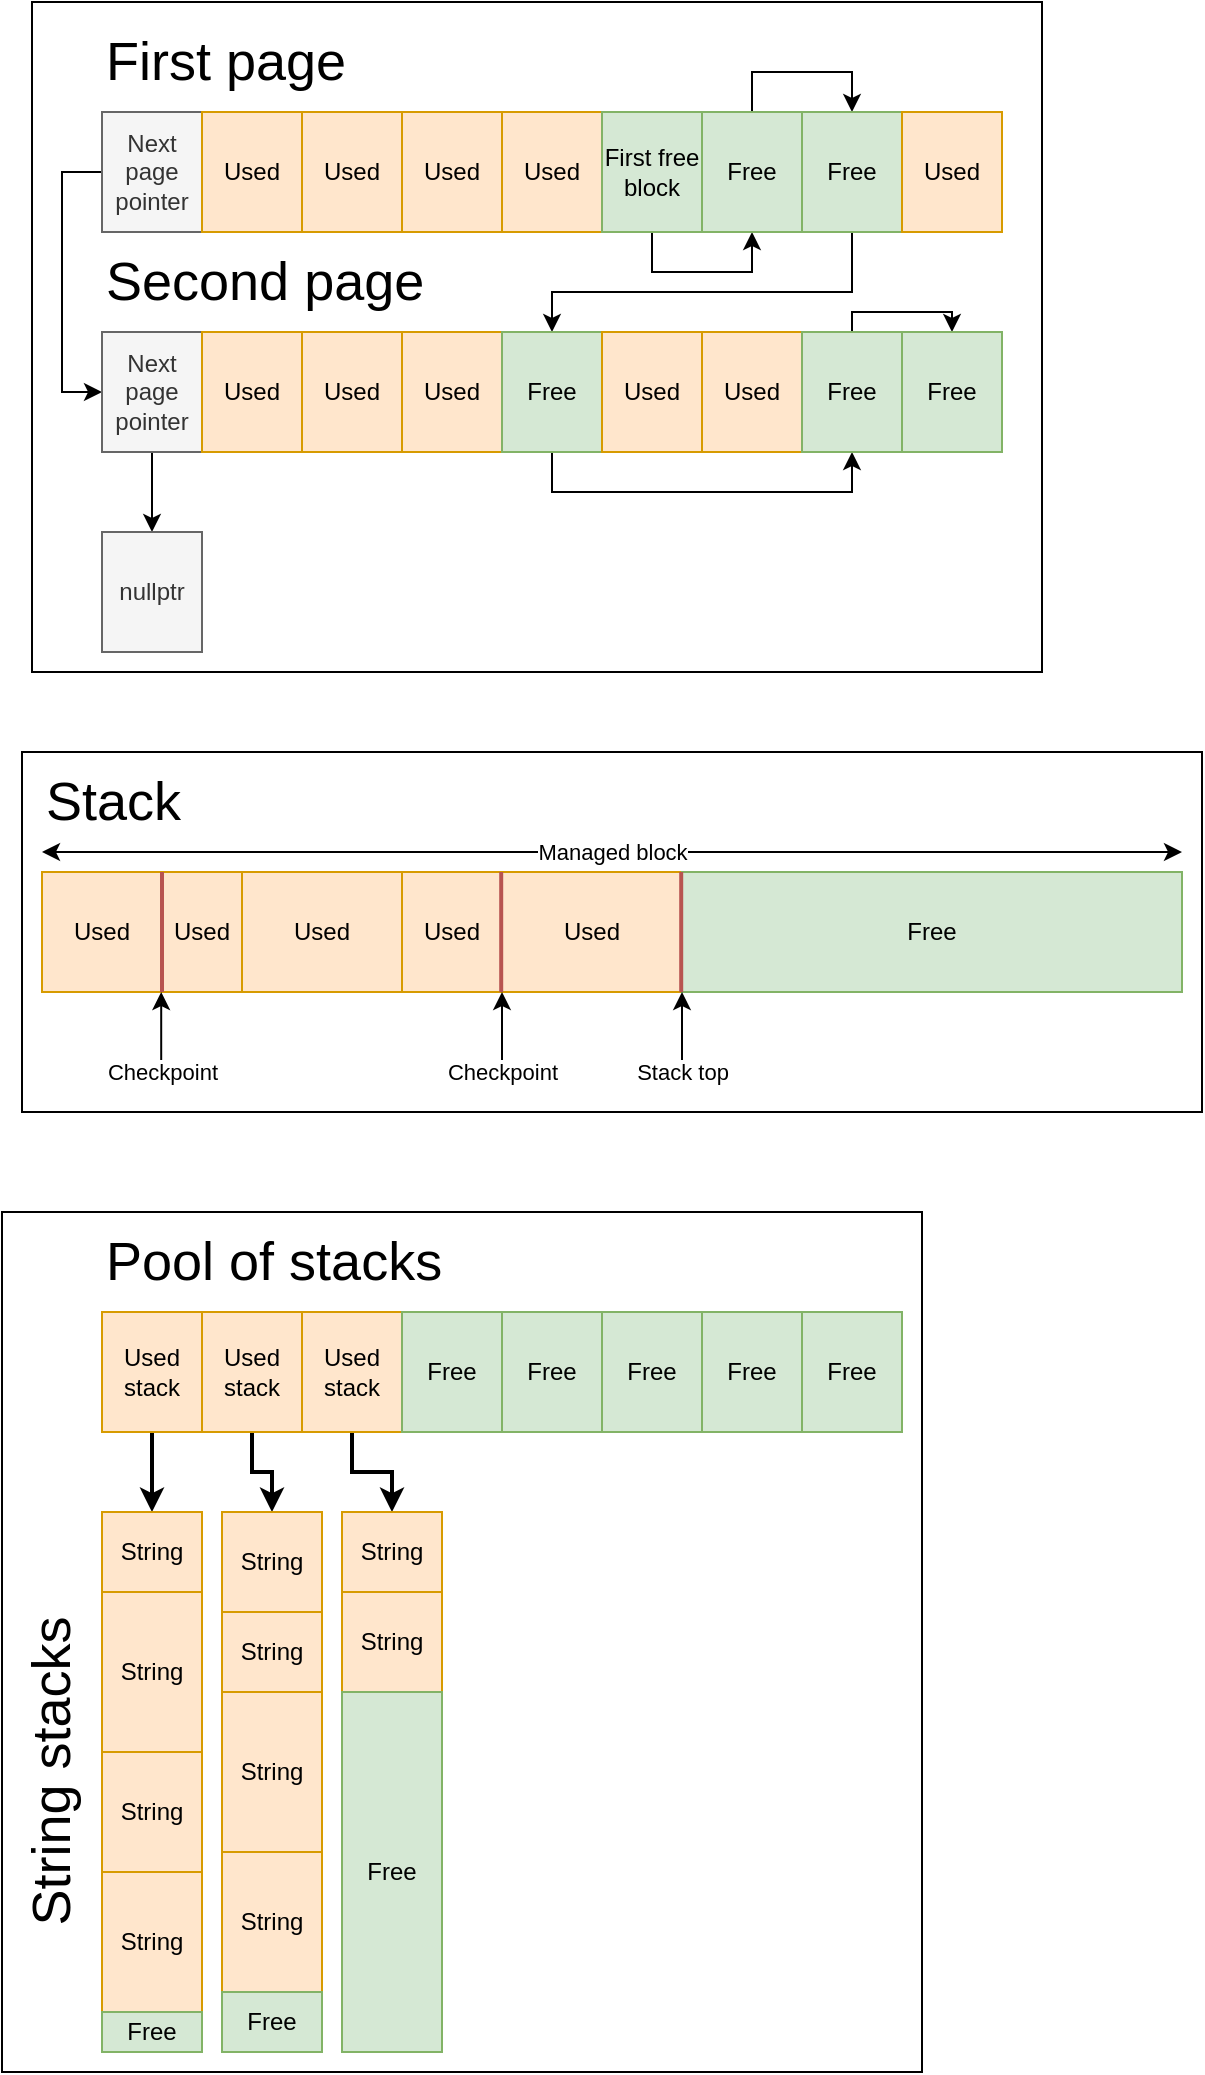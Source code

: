 <mxfile version="20.2.2" type="device"><diagram id="PVy4rsD_lUesZhvOiHM4" name="Page-1"><mxGraphModel dx="1132" dy="650" grid="1" gridSize="10" guides="1" tooltips="1" connect="1" arrows="1" fold="1" page="1" pageScale="1" pageWidth="850" pageHeight="1100" background="none" math="0" shadow="0"><root><mxCell id="0"/><mxCell id="1" parent="0"/><mxCell id="mCKkrwXYlGrlxCJuqSRa-47" value="" style="rounded=0;whiteSpace=wrap;html=1;shadow=0;glass=0;labelBackgroundColor=none;labelBorderColor=none;sketch=0;fontSize=24;" vertex="1" parent="1"><mxGeometry x="70" y="670" width="460" height="430" as="geometry"/></mxCell><mxCell id="mCKkrwXYlGrlxCJuqSRa-13" value="" style="rounded=0;whiteSpace=wrap;html=1;shadow=0;glass=0;labelBackgroundColor=none;labelBorderColor=none;sketch=0;fontSize=24;" vertex="1" parent="1"><mxGeometry x="80" y="440" width="590" height="180" as="geometry"/></mxCell><mxCell id="5ifQMPL3Nm1q_JyYYowf-66" value="" style="rounded=0;whiteSpace=wrap;html=1;shadow=0;glass=0;labelBackgroundColor=none;labelBorderColor=none;sketch=0;fontSize=24;" parent="1" vertex="1"><mxGeometry x="85" y="65" width="505" height="335" as="geometry"/></mxCell><mxCell id="5ifQMPL3Nm1q_JyYYowf-22" style="edgeStyle=orthogonalEdgeStyle;rounded=0;orthogonalLoop=1;jettySize=auto;html=1;exitX=0;exitY=0.5;exitDx=0;exitDy=0;entryX=0;entryY=0.5;entryDx=0;entryDy=0;fontSize=27;" parent="1" source="5ifQMPL3Nm1q_JyYYowf-1" target="5ifQMPL3Nm1q_JyYYowf-12" edge="1"><mxGeometry relative="1" as="geometry"/></mxCell><mxCell id="5ifQMPL3Nm1q_JyYYowf-1" value="Next page pointer" style="rounded=0;whiteSpace=wrap;html=1;glass=0;sketch=0;shadow=0;fillColor=#f5f5f5;fontColor=#333333;strokeColor=#666666;" parent="1" vertex="1"><mxGeometry x="120" y="120" width="50" height="60" as="geometry"/></mxCell><mxCell id="5ifQMPL3Nm1q_JyYYowf-2" value="First page" style="text;align=left;verticalAlign=middle;whiteSpace=wrap;rounded=0;glass=0;fontSize=27;labelBorderColor=none;labelBackgroundColor=none;absoluteArcSize=0;strokeColor=none;fontColor=default;html=1;" parent="1" vertex="1"><mxGeometry x="120" y="80" width="190" height="30" as="geometry"/></mxCell><mxCell id="5ifQMPL3Nm1q_JyYYowf-3" value="Used" style="rounded=0;whiteSpace=wrap;html=1;glass=0;sketch=0;fillColor=#ffe6cc;strokeColor=#d79b00;" parent="1" vertex="1"><mxGeometry x="170" y="120" width="50" height="60" as="geometry"/></mxCell><mxCell id="5ifQMPL3Nm1q_JyYYowf-4" value="Used" style="rounded=0;whiteSpace=wrap;html=1;glass=0;sketch=0;fillColor=#ffe6cc;strokeColor=#d79b00;" parent="1" vertex="1"><mxGeometry x="220" y="120" width="50" height="60" as="geometry"/></mxCell><mxCell id="5ifQMPL3Nm1q_JyYYowf-5" value="Used" style="rounded=0;whiteSpace=wrap;html=1;glass=0;sketch=0;fillColor=#ffe6cc;strokeColor=#d79b00;" parent="1" vertex="1"><mxGeometry x="270" y="120" width="50" height="60" as="geometry"/></mxCell><mxCell id="5ifQMPL3Nm1q_JyYYowf-6" value="Used" style="rounded=0;whiteSpace=wrap;html=1;glass=0;sketch=0;fillColor=#ffe6cc;strokeColor=#d79b00;" parent="1" vertex="1"><mxGeometry x="320" y="120" width="50" height="60" as="geometry"/></mxCell><mxCell id="5ifQMPL3Nm1q_JyYYowf-32" style="edgeStyle=orthogonalEdgeStyle;rounded=0;orthogonalLoop=1;jettySize=auto;html=1;exitX=0.5;exitY=1;exitDx=0;exitDy=0;entryX=0.5;entryY=1;entryDx=0;entryDy=0;fontSize=27;" parent="1" source="5ifQMPL3Nm1q_JyYYowf-7" target="5ifQMPL3Nm1q_JyYYowf-9" edge="1"><mxGeometry relative="1" as="geometry"/></mxCell><mxCell id="5ifQMPL3Nm1q_JyYYowf-7" value="First free block" style="rounded=0;whiteSpace=wrap;html=1;glass=0;sketch=0;fillColor=#d5e8d4;strokeColor=#82b366;" parent="1" vertex="1"><mxGeometry x="370" y="120" width="50" height="60" as="geometry"/></mxCell><mxCell id="5ifQMPL3Nm1q_JyYYowf-33" style="edgeStyle=orthogonalEdgeStyle;rounded=0;orthogonalLoop=1;jettySize=auto;html=1;exitX=0.5;exitY=0;exitDx=0;exitDy=0;entryX=0.5;entryY=0;entryDx=0;entryDy=0;fontSize=27;fillColor=#e1d5e7;strokeColor=#000000;" parent="1" source="5ifQMPL3Nm1q_JyYYowf-9" target="5ifQMPL3Nm1q_JyYYowf-10" edge="1"><mxGeometry relative="1" as="geometry"/></mxCell><mxCell id="5ifQMPL3Nm1q_JyYYowf-9" value="Free" style="rounded=0;whiteSpace=wrap;html=1;glass=0;sketch=0;fillColor=#d5e8d4;strokeColor=#82b366;" parent="1" vertex="1"><mxGeometry x="420" y="120" width="50" height="60" as="geometry"/></mxCell><mxCell id="5ifQMPL3Nm1q_JyYYowf-34" style="edgeStyle=orthogonalEdgeStyle;rounded=0;orthogonalLoop=1;jettySize=auto;html=1;exitX=0.5;exitY=1;exitDx=0;exitDy=0;entryX=0.5;entryY=0;entryDx=0;entryDy=0;fontSize=27;strokeColor=#000000;" parent="1" source="5ifQMPL3Nm1q_JyYYowf-10" target="5ifQMPL3Nm1q_JyYYowf-23" edge="1"><mxGeometry relative="1" as="geometry"><Array as="points"><mxPoint x="495" y="210"/><mxPoint x="345" y="210"/></Array></mxGeometry></mxCell><mxCell id="5ifQMPL3Nm1q_JyYYowf-10" value="Free" style="rounded=0;whiteSpace=wrap;html=1;glass=0;sketch=0;fillColor=#d5e8d4;strokeColor=#82b366;" parent="1" vertex="1"><mxGeometry x="470" y="120" width="50" height="60" as="geometry"/></mxCell><mxCell id="5ifQMPL3Nm1q_JyYYowf-11" value="Used" style="rounded=0;whiteSpace=wrap;html=1;glass=0;sketch=0;fillColor=#ffe6cc;strokeColor=#d79b00;" parent="1" vertex="1"><mxGeometry x="520" y="120" width="50" height="60" as="geometry"/></mxCell><mxCell id="5ifQMPL3Nm1q_JyYYowf-29" style="edgeStyle=orthogonalEdgeStyle;rounded=0;orthogonalLoop=1;jettySize=auto;html=1;exitX=0.5;exitY=1;exitDx=0;exitDy=0;entryX=0.5;entryY=0;entryDx=0;entryDy=0;fontSize=27;" parent="1" source="5ifQMPL3Nm1q_JyYYowf-12" target="5ifQMPL3Nm1q_JyYYowf-28" edge="1"><mxGeometry relative="1" as="geometry"/></mxCell><mxCell id="5ifQMPL3Nm1q_JyYYowf-12" value="Next page pointer" style="rounded=0;whiteSpace=wrap;html=1;glass=0;sketch=0;shadow=0;fillColor=#f5f5f5;fontColor=#333333;strokeColor=#666666;" parent="1" vertex="1"><mxGeometry x="120" y="230" width="50" height="60" as="geometry"/></mxCell><mxCell id="5ifQMPL3Nm1q_JyYYowf-13" value="Second page" style="text;html=1;align=left;verticalAlign=middle;whiteSpace=wrap;rounded=0;glass=0;fontSize=27;" parent="1" vertex="1"><mxGeometry x="120" y="190" width="190" height="30" as="geometry"/></mxCell><mxCell id="5ifQMPL3Nm1q_JyYYowf-14" value="Used" style="rounded=0;whiteSpace=wrap;html=1;glass=0;sketch=0;fillColor=#ffe6cc;strokeColor=#d79b00;" parent="1" vertex="1"><mxGeometry x="170" y="230" width="50" height="60" as="geometry"/></mxCell><mxCell id="5ifQMPL3Nm1q_JyYYowf-15" value="Used" style="rounded=0;whiteSpace=wrap;html=1;glass=0;sketch=0;fillColor=#ffe6cc;strokeColor=#d79b00;" parent="1" vertex="1"><mxGeometry x="220" y="230" width="50" height="60" as="geometry"/></mxCell><mxCell id="5ifQMPL3Nm1q_JyYYowf-16" value="Used" style="rounded=0;whiteSpace=wrap;html=1;glass=0;sketch=0;fillColor=#ffe6cc;strokeColor=#d79b00;" parent="1" vertex="1"><mxGeometry x="270" y="230" width="50" height="60" as="geometry"/></mxCell><mxCell id="5ifQMPL3Nm1q_JyYYowf-35" style="edgeStyle=orthogonalEdgeStyle;rounded=0;orthogonalLoop=1;jettySize=auto;html=1;exitX=0.5;exitY=1;exitDx=0;exitDy=0;entryX=0.5;entryY=1;entryDx=0;entryDy=0;fontSize=27;" parent="1" source="5ifQMPL3Nm1q_JyYYowf-23" target="5ifQMPL3Nm1q_JyYYowf-26" edge="1"><mxGeometry relative="1" as="geometry"/></mxCell><mxCell id="5ifQMPL3Nm1q_JyYYowf-23" value="Free" style="rounded=0;whiteSpace=wrap;html=1;glass=0;sketch=0;fillColor=#d5e8d4;strokeColor=#82b366;" parent="1" vertex="1"><mxGeometry x="320" y="230" width="50" height="60" as="geometry"/></mxCell><mxCell id="5ifQMPL3Nm1q_JyYYowf-24" value="Used" style="rounded=0;whiteSpace=wrap;html=1;glass=0;sketch=0;fillColor=#ffe6cc;strokeColor=#d79b00;" parent="1" vertex="1"><mxGeometry x="370" y="230" width="50" height="60" as="geometry"/></mxCell><mxCell id="5ifQMPL3Nm1q_JyYYowf-25" value="Used" style="rounded=0;whiteSpace=wrap;html=1;glass=0;sketch=0;fillColor=#ffe6cc;strokeColor=#d79b00;" parent="1" vertex="1"><mxGeometry x="420" y="230" width="50" height="60" as="geometry"/></mxCell><mxCell id="5ifQMPL3Nm1q_JyYYowf-36" style="edgeStyle=orthogonalEdgeStyle;rounded=0;orthogonalLoop=1;jettySize=auto;html=1;exitX=0.5;exitY=0;exitDx=0;exitDy=0;entryX=0.5;entryY=0;entryDx=0;entryDy=0;fontSize=27;" parent="1" source="5ifQMPL3Nm1q_JyYYowf-26" target="5ifQMPL3Nm1q_JyYYowf-27" edge="1"><mxGeometry relative="1" as="geometry"><Array as="points"><mxPoint x="495" y="220"/><mxPoint x="545" y="220"/></Array></mxGeometry></mxCell><mxCell id="5ifQMPL3Nm1q_JyYYowf-26" value="Free" style="rounded=0;whiteSpace=wrap;html=1;glass=0;sketch=0;fillColor=#d5e8d4;strokeColor=#82b366;" parent="1" vertex="1"><mxGeometry x="470" y="230" width="50" height="60" as="geometry"/></mxCell><mxCell id="5ifQMPL3Nm1q_JyYYowf-27" value="Free" style="rounded=0;whiteSpace=wrap;html=1;glass=0;sketch=0;fillColor=#d5e8d4;strokeColor=#82b366;" parent="1" vertex="1"><mxGeometry x="520" y="230" width="50" height="60" as="geometry"/></mxCell><mxCell id="5ifQMPL3Nm1q_JyYYowf-28" value="nullptr" style="rounded=0;whiteSpace=wrap;html=1;glass=0;sketch=0;shadow=0;fillColor=#f5f5f5;fontColor=#333333;strokeColor=#666666;" parent="1" vertex="1"><mxGeometry x="120" y="330" width="50" height="60" as="geometry"/></mxCell><mxCell id="mCKkrwXYlGrlxCJuqSRa-2" value="Used" style="rounded=0;whiteSpace=wrap;html=1;fillColor=#ffe6cc;strokeColor=#d79b00;" vertex="1" parent="1"><mxGeometry x="90" y="500" width="60" height="60" as="geometry"/></mxCell><mxCell id="mCKkrwXYlGrlxCJuqSRa-3" value="Stack" style="text;html=1;align=left;verticalAlign=middle;whiteSpace=wrap;rounded=0;glass=0;fontSize=27;" vertex="1" parent="1"><mxGeometry x="90" y="450" width="190" height="30" as="geometry"/></mxCell><mxCell id="mCKkrwXYlGrlxCJuqSRa-4" value="Used" style="rounded=0;whiteSpace=wrap;html=1;fillColor=#ffe6cc;strokeColor=#d79b00;" vertex="1" parent="1"><mxGeometry x="150" y="500" width="40" height="60" as="geometry"/></mxCell><mxCell id="mCKkrwXYlGrlxCJuqSRa-5" value="Used" style="rounded=0;whiteSpace=wrap;html=1;fillColor=#ffe6cc;strokeColor=#d79b00;" vertex="1" parent="1"><mxGeometry x="190" y="500" width="80" height="60" as="geometry"/></mxCell><mxCell id="mCKkrwXYlGrlxCJuqSRa-6" value="Used" style="rounded=0;whiteSpace=wrap;html=1;fillColor=#ffe6cc;strokeColor=#d79b00;" vertex="1" parent="1"><mxGeometry x="270" y="500" width="50" height="60" as="geometry"/></mxCell><mxCell id="mCKkrwXYlGrlxCJuqSRa-7" value="Used" style="rounded=0;whiteSpace=wrap;html=1;fillColor=#ffe6cc;strokeColor=#d79b00;" vertex="1" parent="1"><mxGeometry x="320" y="500" width="90" height="60" as="geometry"/></mxCell><mxCell id="mCKkrwXYlGrlxCJuqSRa-8" value="Free" style="rounded=0;whiteSpace=wrap;html=1;fillColor=#d5e8d4;strokeColor=#82b366;" vertex="1" parent="1"><mxGeometry x="410" y="500" width="250" height="60" as="geometry"/></mxCell><mxCell id="mCKkrwXYlGrlxCJuqSRa-9" value="Managed block" style="endArrow=classic;startArrow=classic;html=1;rounded=0;" edge="1" parent="1"><mxGeometry width="50" height="50" relative="1" as="geometry"><mxPoint x="90" y="490" as="sourcePoint"/><mxPoint x="660" y="490" as="targetPoint"/></mxGeometry></mxCell><mxCell id="mCKkrwXYlGrlxCJuqSRa-10" value="Stack top" style="endArrow=classic;html=1;rounded=0;entryX=1;entryY=1;entryDx=0;entryDy=0;" edge="1" parent="1" target="mCKkrwXYlGrlxCJuqSRa-7"><mxGeometry x="-1" width="50" height="50" relative="1" as="geometry"><mxPoint x="410" y="600" as="sourcePoint"/><mxPoint x="400" y="540" as="targetPoint"/><mxPoint as="offset"/></mxGeometry></mxCell><mxCell id="mCKkrwXYlGrlxCJuqSRa-11" value="Checkpoint" style="endArrow=classic;html=1;rounded=0;entryX=1;entryY=1;entryDx=0;entryDy=0;" edge="1" parent="1"><mxGeometry x="-1" width="50" height="50" relative="1" as="geometry"><mxPoint x="149.6" y="600" as="sourcePoint"/><mxPoint x="149.6" y="560" as="targetPoint"/><mxPoint as="offset"/><Array as="points"><mxPoint x="149.6" y="580"/></Array></mxGeometry></mxCell><mxCell id="mCKkrwXYlGrlxCJuqSRa-12" value="Checkpoint" style="endArrow=classic;html=1;rounded=0;entryX=1;entryY=1;entryDx=0;entryDy=0;" edge="1" parent="1" target="mCKkrwXYlGrlxCJuqSRa-6"><mxGeometry x="-1" width="50" height="50" relative="1" as="geometry"><mxPoint x="320" y="600" as="sourcePoint"/><mxPoint x="320" y="560" as="targetPoint"/><mxPoint as="offset"/></mxGeometry></mxCell><mxCell id="mCKkrwXYlGrlxCJuqSRa-14" value="" style="endArrow=none;html=1;rounded=0;exitX=0;exitY=0;exitDx=0;exitDy=0;entryX=0;entryY=1;entryDx=0;entryDy=0;fillColor=#f8cecc;strokeColor=#b85450;strokeWidth=2;" edge="1" parent="1" source="mCKkrwXYlGrlxCJuqSRa-4" target="mCKkrwXYlGrlxCJuqSRa-4"><mxGeometry width="50" height="50" relative="1" as="geometry"><mxPoint x="370" y="500" as="sourcePoint"/><mxPoint x="420" y="450" as="targetPoint"/></mxGeometry></mxCell><mxCell id="mCKkrwXYlGrlxCJuqSRa-15" value="" style="endArrow=none;html=1;rounded=0;exitX=0;exitY=0;exitDx=0;exitDy=0;entryX=0;entryY=1;entryDx=0;entryDy=0;fillColor=#f8cecc;strokeColor=#b85450;strokeWidth=2;" edge="1" parent="1"><mxGeometry width="50" height="50" relative="1" as="geometry"><mxPoint x="319.6" y="500" as="sourcePoint"/><mxPoint x="319.6" y="560" as="targetPoint"/></mxGeometry></mxCell><mxCell id="mCKkrwXYlGrlxCJuqSRa-16" value="" style="endArrow=none;html=1;rounded=0;exitX=0;exitY=0;exitDx=0;exitDy=0;entryX=0;entryY=1;entryDx=0;entryDy=0;fillColor=#f8cecc;strokeColor=#b85450;strokeWidth=2;" edge="1" parent="1"><mxGeometry width="50" height="50" relative="1" as="geometry"><mxPoint x="409.6" y="500" as="sourcePoint"/><mxPoint x="409.6" y="560" as="targetPoint"/></mxGeometry></mxCell><mxCell id="mCKkrwXYlGrlxCJuqSRa-32" style="edgeStyle=orthogonalEdgeStyle;rounded=0;orthogonalLoop=1;jettySize=auto;html=1;exitX=0.5;exitY=1;exitDx=0;exitDy=0;entryX=0.5;entryY=0;entryDx=0;entryDy=0;strokeWidth=2;" edge="1" parent="1" source="mCKkrwXYlGrlxCJuqSRa-17" target="mCKkrwXYlGrlxCJuqSRa-27"><mxGeometry relative="1" as="geometry"/></mxCell><mxCell id="mCKkrwXYlGrlxCJuqSRa-17" value="Used stack" style="rounded=0;whiteSpace=wrap;html=1;glass=0;sketch=0;fillColor=#ffe6cc;strokeColor=#d79b00;" vertex="1" parent="1"><mxGeometry x="120" y="720" width="50" height="60" as="geometry"/></mxCell><mxCell id="mCKkrwXYlGrlxCJuqSRa-38" style="edgeStyle=orthogonalEdgeStyle;rounded=0;orthogonalLoop=1;jettySize=auto;html=1;exitX=0.5;exitY=1;exitDx=0;exitDy=0;entryX=0.5;entryY=0;entryDx=0;entryDy=0;strokeWidth=2;" edge="1" parent="1" source="mCKkrwXYlGrlxCJuqSRa-19" target="mCKkrwXYlGrlxCJuqSRa-33"><mxGeometry relative="1" as="geometry"/></mxCell><mxCell id="mCKkrwXYlGrlxCJuqSRa-19" value="Used stack" style="rounded=0;whiteSpace=wrap;html=1;glass=0;sketch=0;fillColor=#ffe6cc;strokeColor=#d79b00;" vertex="1" parent="1"><mxGeometry x="170" y="720" width="50" height="60" as="geometry"/></mxCell><mxCell id="mCKkrwXYlGrlxCJuqSRa-42" style="edgeStyle=orthogonalEdgeStyle;rounded=0;orthogonalLoop=1;jettySize=auto;html=1;exitX=0.5;exitY=1;exitDx=0;exitDy=0;entryX=0.5;entryY=0;entryDx=0;entryDy=0;strokeWidth=2;" edge="1" parent="1" source="mCKkrwXYlGrlxCJuqSRa-20" target="mCKkrwXYlGrlxCJuqSRa-40"><mxGeometry relative="1" as="geometry"/></mxCell><mxCell id="mCKkrwXYlGrlxCJuqSRa-20" value="Used stack" style="rounded=0;whiteSpace=wrap;html=1;glass=0;sketch=0;fillColor=#ffe6cc;strokeColor=#d79b00;" vertex="1" parent="1"><mxGeometry x="220" y="720" width="50" height="60" as="geometry"/></mxCell><mxCell id="mCKkrwXYlGrlxCJuqSRa-21" value="Free" style="rounded=0;whiteSpace=wrap;html=1;glass=0;sketch=0;fillColor=#d5e8d4;strokeColor=#82b366;" vertex="1" parent="1"><mxGeometry x="270" y="720" width="50" height="60" as="geometry"/></mxCell><mxCell id="mCKkrwXYlGrlxCJuqSRa-22" value="Free" style="rounded=0;whiteSpace=wrap;html=1;glass=0;sketch=0;fillColor=#d5e8d4;strokeColor=#82b366;" vertex="1" parent="1"><mxGeometry x="320" y="720" width="50" height="60" as="geometry"/></mxCell><mxCell id="mCKkrwXYlGrlxCJuqSRa-23" value="Free" style="rounded=0;whiteSpace=wrap;html=1;glass=0;sketch=0;fillColor=#d5e8d4;strokeColor=#82b366;" vertex="1" parent="1"><mxGeometry x="370" y="720" width="50" height="60" as="geometry"/></mxCell><mxCell id="mCKkrwXYlGrlxCJuqSRa-24" value="Free" style="rounded=0;whiteSpace=wrap;html=1;glass=0;sketch=0;fillColor=#d5e8d4;strokeColor=#82b366;" vertex="1" parent="1"><mxGeometry x="420" y="720" width="50" height="60" as="geometry"/></mxCell><mxCell id="mCKkrwXYlGrlxCJuqSRa-25" value="Free" style="rounded=0;whiteSpace=wrap;html=1;glass=0;sketch=0;fillColor=#d5e8d4;strokeColor=#82b366;" vertex="1" parent="1"><mxGeometry x="470" y="720" width="50" height="60" as="geometry"/></mxCell><mxCell id="mCKkrwXYlGrlxCJuqSRa-26" value="Pool of stacks" style="text;html=1;align=left;verticalAlign=middle;whiteSpace=wrap;rounded=0;glass=0;fontSize=27;" vertex="1" parent="1"><mxGeometry x="120" y="680" width="190" height="30" as="geometry"/></mxCell><mxCell id="mCKkrwXYlGrlxCJuqSRa-27" value="String" style="rounded=0;whiteSpace=wrap;html=1;glass=0;sketch=0;fillColor=#ffe6cc;strokeColor=#d79b00;" vertex="1" parent="1"><mxGeometry x="120" y="820" width="50" height="40" as="geometry"/></mxCell><mxCell id="mCKkrwXYlGrlxCJuqSRa-28" value="String" style="rounded=0;whiteSpace=wrap;html=1;glass=0;sketch=0;fillColor=#ffe6cc;strokeColor=#d79b00;" vertex="1" parent="1"><mxGeometry x="120" y="860" width="50" height="80" as="geometry"/></mxCell><mxCell id="mCKkrwXYlGrlxCJuqSRa-29" value="String" style="rounded=0;whiteSpace=wrap;html=1;glass=0;sketch=0;fillColor=#ffe6cc;strokeColor=#d79b00;" vertex="1" parent="1"><mxGeometry x="120" y="940" width="50" height="60" as="geometry"/></mxCell><mxCell id="mCKkrwXYlGrlxCJuqSRa-30" value="String" style="rounded=0;whiteSpace=wrap;html=1;glass=0;sketch=0;fillColor=#ffe6cc;strokeColor=#d79b00;" vertex="1" parent="1"><mxGeometry x="120" y="1000" width="50" height="70" as="geometry"/></mxCell><mxCell id="mCKkrwXYlGrlxCJuqSRa-31" value="Free" style="rounded=0;whiteSpace=wrap;html=1;glass=0;sketch=0;fillColor=#d5e8d4;strokeColor=#82b366;" vertex="1" parent="1"><mxGeometry x="120" y="1070" width="50" height="20" as="geometry"/></mxCell><mxCell id="mCKkrwXYlGrlxCJuqSRa-33" value="String" style="rounded=0;whiteSpace=wrap;html=1;glass=0;sketch=0;fillColor=#ffe6cc;strokeColor=#d79b00;" vertex="1" parent="1"><mxGeometry x="180" y="820" width="50" height="50" as="geometry"/></mxCell><mxCell id="mCKkrwXYlGrlxCJuqSRa-34" value="String" style="rounded=0;whiteSpace=wrap;html=1;glass=0;sketch=0;fillColor=#ffe6cc;strokeColor=#d79b00;" vertex="1" parent="1"><mxGeometry x="180" y="870" width="50" height="40" as="geometry"/></mxCell><mxCell id="mCKkrwXYlGrlxCJuqSRa-35" value="String" style="rounded=0;whiteSpace=wrap;html=1;glass=0;sketch=0;fillColor=#ffe6cc;strokeColor=#d79b00;" vertex="1" parent="1"><mxGeometry x="180" y="910" width="50" height="80" as="geometry"/></mxCell><mxCell id="mCKkrwXYlGrlxCJuqSRa-36" value="String" style="rounded=0;whiteSpace=wrap;html=1;glass=0;sketch=0;fillColor=#ffe6cc;strokeColor=#d79b00;" vertex="1" parent="1"><mxGeometry x="180" y="990" width="50" height="70" as="geometry"/></mxCell><mxCell id="mCKkrwXYlGrlxCJuqSRa-37" value="Free" style="rounded=0;whiteSpace=wrap;html=1;glass=0;sketch=0;fillColor=#d5e8d4;strokeColor=#82b366;" vertex="1" parent="1"><mxGeometry x="180" y="1060" width="50" height="30" as="geometry"/></mxCell><mxCell id="mCKkrwXYlGrlxCJuqSRa-40" value="String" style="rounded=0;whiteSpace=wrap;html=1;glass=0;sketch=0;fillColor=#ffe6cc;strokeColor=#d79b00;" vertex="1" parent="1"><mxGeometry x="240" y="820" width="50" height="40" as="geometry"/></mxCell><mxCell id="mCKkrwXYlGrlxCJuqSRa-43" value="String" style="rounded=0;whiteSpace=wrap;html=1;glass=0;sketch=0;fillColor=#ffe6cc;strokeColor=#d79b00;" vertex="1" parent="1"><mxGeometry x="240" y="860" width="50" height="50" as="geometry"/></mxCell><mxCell id="mCKkrwXYlGrlxCJuqSRa-44" value="Free" style="rounded=0;whiteSpace=wrap;html=1;glass=0;sketch=0;fillColor=#d5e8d4;strokeColor=#82b366;" vertex="1" parent="1"><mxGeometry x="240" y="910" width="50" height="180" as="geometry"/></mxCell><mxCell id="mCKkrwXYlGrlxCJuqSRa-46" value="String stacks" style="text;html=1;align=center;verticalAlign=middle;whiteSpace=wrap;rounded=0;glass=0;fontSize=27;horizontal=0;" vertex="1" parent="1"><mxGeometry x="80" y="817.5" width="30" height="265" as="geometry"/></mxCell></root></mxGraphModel></diagram></mxfile>